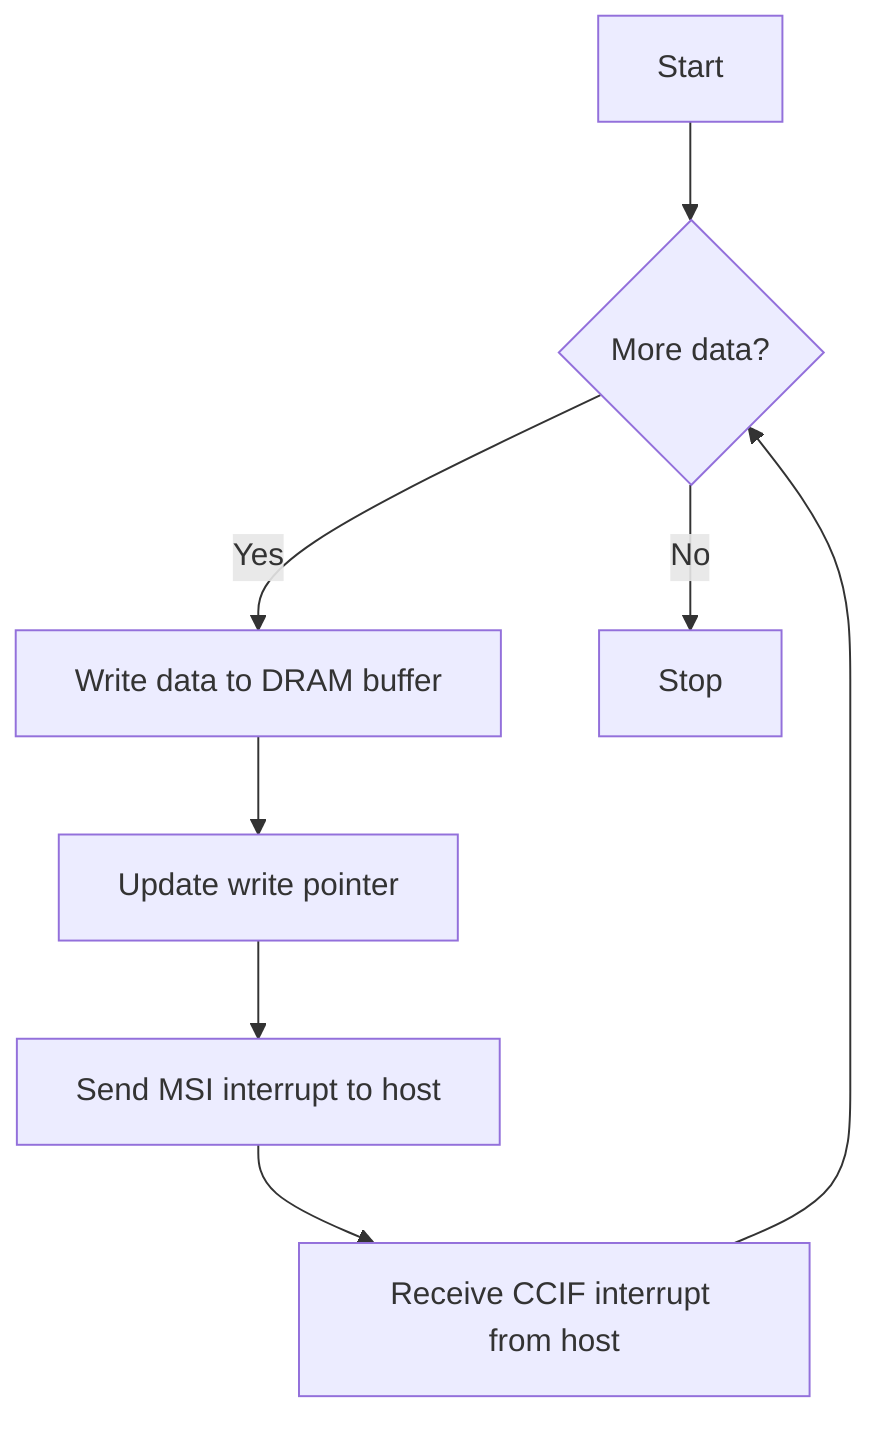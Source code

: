 graph TD
    A[Start] --> B{More data?};
    B -- Yes --> C[Write data to DRAM buffer];
    C --> D[Update write pointer];
    D --> E[Send MSI interrupt to host];
    E --> F[Receive CCIF interrupt from host];
    F --> B;
    B -- No --> G[Stop];